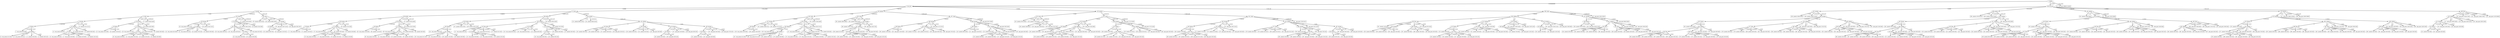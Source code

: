 digraph Tree {
edge [style=bold]
N7506e922 [label="1: health"]
N7506e922->N4ee285c6 [label=" = recommended"]
N4ee285c6 [label="2: has_nurs"]
N4ee285c6->N621be5d1 [label=" = proper"]
N621be5d1 [label="3: parents"]
N621be5d1->N573fd745 [label=" = usual"]
N573fd745 [label="4: social"]
N573fd745->N15327b79 [label=" = nonprob"]
N15327b79 [label="5: housing"]
N15327b79->N4f2410ac [label=" = convenient"]
N4f2410ac [label="6: finance"]
N4f2410ac->N722c41f4 [label=" = convenient"]
N722c41f4 [label="7 : very_recom (8/1) [8/0]"shape=box]
N4f2410ac->N73c6c3b2 [label=" = inconv"]
N73c6c3b2 [label="8: children"]
N73c6c3b2->N48533e64 [label=" = 1"]
N48533e64 [label="9 : very_recom (2/1) [2/0]"shape=box]
N73c6c3b2->N64a294a6 [label=" = 2"]
N64a294a6 [label="10 : very_recom (2/1) [2/1]"shape=box]
N73c6c3b2->N7e0b37bc [label=" = 3"]
N7e0b37bc [label="11 : priority (2/0) [2/0]"shape=box]
N73c6c3b2->N3b95a09c [label=" = more"]
N3b95a09c [label="12 : priority (3/0) [1/0]"shape=box]
N15327b79->N6ae40994 [label=" = less_conv"]
N6ae40994 [label="13: children"]
N6ae40994->N1a93a7ca [label=" = 1"]
N1a93a7ca [label="14 : very_recom (3/0) [5/2]"shape=box]
N6ae40994->N3d82c5f3 [label=" = 2"]
N3d82c5f3 [label="15: form"]
N3d82c5f3->N2b05039f [label=" = complete"]
N2b05039f [label="16 : very_recom (2/0) [0/0]"shape=box]
N3d82c5f3->N61e717c2 [label=" = completed"]
N61e717c2 [label="17 : very_recom (2/0) [0/0]"shape=box]
N3d82c5f3->N66cd51c3 [label=" = incomplete"]
N66cd51c3 [label="18 : priority (2/0) [0/0]"shape=box]
N3d82c5f3->N4dcbadb4 [label=" = foster"]
N4dcbadb4 [label="19 : priority (1/0) [1/0]"shape=box]
N6ae40994->N4e515669 [label=" = 3"]
N4e515669 [label="20 : priority (5/0) [3/0]"shape=box]
N6ae40994->N17d10166 [label=" = more"]
N17d10166 [label="21 : priority (6/0) [2/0]"shape=box]
N15327b79->N1b9e1916 [label=" = critical"]
N1b9e1916 [label="22 : priority (21/1) [11/1]"shape=box]
N573fd745->Nba8a1dc [label=" = slightly_prob"]
Nba8a1dc [label="23: housing"]
Nba8a1dc->N4f8e5cde [label=" = convenient"]
N4f8e5cde [label="24: finance"]
N4f8e5cde->N504bae78 [label=" = convenient"]
N504bae78 [label="25 : very_recom (13/1) [3/0]"shape=box]
N4f8e5cde->N3b764bce [label=" = inconv"]
N3b764bce [label="26 : priority (12/4) [4/1]"shape=box]
Nba8a1dc->N759ebb3d [label=" = less_conv"]
N759ebb3d [label="27: children"]
N759ebb3d->N484b61fc [label=" = 1"]
N484b61fc [label="28 : very_recom (4/1) [4/1]"shape=box]
N759ebb3d->N45fe3ee3 [label=" = 2"]
N45fe3ee3 [label="29: form"]
N45fe3ee3->N4cdf35a9 [label=" = complete"]
N4cdf35a9 [label="30 : very_recom (2/0) [0/0]"shape=box]
N45fe3ee3->N4c98385c [label=" = completed"]
N4c98385c [label="31 : very_recom (1/0) [1/0]"shape=box]
N45fe3ee3->N5fcfe4b2 [label=" = incomplete"]
N5fcfe4b2 [label="32 : priority (1/0) [1/0]"shape=box]
N45fe3ee3->N6bf2d08e [label=" = foster"]
N6bf2d08e [label="33 : priority (2/0) [0/0]"shape=box]
N759ebb3d->N5eb5c224 [label=" = 3"]
N5eb5c224 [label="34 : priority (5/0) [3/0]"shape=box]
N759ebb3d->N53e25b76 [label=" = more"]
N53e25b76 [label="35 : priority (5/0) [3/0]"shape=box]
Nba8a1dc->N73a8dfcc [label=" = critical"]
N73a8dfcc [label="36 : priority (26/2) [6/0]"shape=box]
N573fd745->Nea30797 [label=" = problematic"]
Nea30797 [label="37 : priority (62/0) [34/0]"shape=box]
N621be5d1->N7e774085 [label=" = pretentious"]
N7e774085 [label="38: social"]
N7e774085->N3f8f9dd6 [label=" = nonprob"]
N3f8f9dd6 [label="39: housing"]
N3f8f9dd6->Naec6354 [label=" = convenient"]
Naec6354 [label="40 : very_recom (21/8) [11/3]"shape=box]
N3f8f9dd6->N1c655221 [label=" = less_conv"]
N1c655221 [label="41: children"]
N1c655221->N58d25a40 [label=" = 1"]
N58d25a40 [label="42 : very_recom (4/2) [4/0]"shape=box]
N1c655221->N1b701da1 [label=" = 2"]
N1b701da1 [label="43 : very_recom (5/2) [3/2]"shape=box]
N1c655221->N726f3b58 [label=" = 3"]
N726f3b58 [label="44 : priority (7/0) [1/0]"shape=box]
N1c655221->N442d9b6e [label=" = more"]
N442d9b6e [label="45 : priority (3/0) [5/0]"shape=box]
N3f8f9dd6->Nee7d9f1 [label=" = critical"]
Nee7d9f1 [label="46 : priority (18/1) [14/1]"shape=box]
N7e774085->N15615099 [label=" = slightly_prob"]
N15615099 [label="47: housing"]
N15615099->N1edf1c96 [label=" = convenient"]
N1edf1c96 [label="48: children"]
N1edf1c96->N368102c8 [label=" = 1"]
N368102c8 [label="49 : very_recom (4/0) [4/1]"shape=box]
N1edf1c96->N6996db8 [label=" = 2"]
N6996db8 [label="50 : very_recom (4/0) [4/2]"shape=box]
N1edf1c96->N1963006a [label=" = 3"]
N1963006a [label="51: finance"]
N1963006a->N7fbe847c [label=" = convenient"]
N7fbe847c [label="52 : very_recom (2/0) [2/0]"shape=box]
N1963006a->N41975e01 [label=" = inconv"]
N41975e01 [label="53 : priority (2/0) [2/0]"shape=box]
N1edf1c96->Nc2e1f26 [label=" = more"]
Nc2e1f26 [label="54 : very_recom (3/2) [5/2]"shape=box]
N15615099->Ndcf3e99 [label=" = less_conv"]
Ndcf3e99 [label="55 : priority (19/5) [13/5]"shape=box]
N15615099->N6d9c638 [label=" = critical"]
N6d9c638 [label="56 : priority (23/2) [9/0]"shape=box]
N7e774085->N7dc5e7b4 [label=" = problematic"]
N7dc5e7b4 [label="57 : priority (61/0) [35/0]"shape=box]
N621be5d1->N1ee0005 [label=" = great_pret"]
N1ee0005 [label="58: social"]
N1ee0005->N75a1cd57 [label=" = nonprob"]
N75a1cd57 [label="59 : priority (65/0) [31/0]"shape=box]
N1ee0005->N3d012ddd [label=" = slightly_prob"]
N3d012ddd [label="60 : priority (66/0) [30/0]"shape=box]
N1ee0005->N6f2b958e [label=" = problematic"]
N6f2b958e [label="61: housing"]
N6f2b958e->N1eb44e46 [label=" = convenient"]
N1eb44e46 [label="62: finance"]
N1eb44e46->N6504e3b2 [label=" = convenient"]
N6504e3b2 [label="63 : priority (9/0) [7/0]"shape=box]
N1eb44e46->N515f550a [label=" = inconv"]
N515f550a [label="64 : spec_prior (11/4) [5/1]"shape=box]
N6f2b958e->N626b2d4a [label=" = less_conv"]
N626b2d4a [label="65 : spec_prior (20/7) [12/3]"shape=box]
N6f2b958e->N5e91993f [label=" = critical"]
N5e91993f [label="66 : spec_prior (26/1) [6/1]"shape=box]
N4ee285c6->N1c4af82c [label=" = less_proper"]
N1c4af82c [label="67: social"]
N1c4af82c->N379619aa [label=" = nonprob"]
N379619aa [label="68: parents"]
N379619aa->Ncac736f [label=" = usual"]
Ncac736f [label="69: housing"]
Ncac736f->N5e265ba4 [label=" = convenient"]
N5e265ba4 [label="70: finance"]
N5e265ba4->N156643d4 [label=" = convenient"]
N156643d4 [label="71 : very_recom (9/0) [7/0]"shape=box]
N5e265ba4->N123a439b [label=" = inconv"]
N123a439b [label="72 : priority (12/4) [4/1]"shape=box]
Ncac736f->N7de26db8 [label=" = less_conv"]
N7de26db8 [label="73: children"]
N7de26db8->N1175e2db [label=" = 1"]
N1175e2db [label="74 : very_recom (6/2) [2/0]"shape=box]
N7de26db8->N36aa7bc2 [label=" = 2"]
N36aa7bc2 [label="75: form"]
N36aa7bc2->N76ccd017 [label=" = complete"]
N76ccd017 [label="76 : very_recom (2/0) [0/0]"shape=box]
N36aa7bc2->N182decdb [label=" = completed"]
N182decdb [label="77 : very_recom (2/0) [0/0]"shape=box]
N36aa7bc2->N26f0a63f [label=" = incomplete"]
N26f0a63f [label="78 : priority (1/0) [1/0]"shape=box]
N36aa7bc2->N4361bd48 [label=" = foster"]
N4361bd48 [label="79 : priority (2/0) [0/0]"shape=box]
N7de26db8->N53bd815b [label=" = 3"]
N53bd815b [label="80 : priority (5/0) [3/0]"shape=box]
N7de26db8->N2401f4c3 [label=" = more"]
N2401f4c3 [label="81 : priority (2/0) [6/0]"shape=box]
Ncac736f->N7637f22 [label=" = critical"]
N7637f22 [label="82 : priority (27/2) [5/0]"shape=box]
N379619aa->N4926097b [label=" = pretentious"]
N4926097b [label="83: housing"]
N4926097b->N762efe5d [label=" = convenient"]
N762efe5d [label="84: finance"]
N762efe5d->N5d22bbb7 [label=" = convenient"]
N5d22bbb7 [label="85 : very_recom (11/0) [5/0]"shape=box]
N762efe5d->N41a4555e [label=" = inconv"]
N41a4555e [label="86 : priority (11/3) [5/2]"shape=box]
N4926097b->N3830f1c0 [label=" = less_conv"]
N3830f1c0 [label="87: children"]
N3830f1c0->N39ed3c8d [label=" = 1"]
N39ed3c8d [label="88 : very_recom (4/1) [4/1]"shape=box]
N3830f1c0->N71dac704 [label=" = 2"]
N71dac704 [label="89: form"]
N71dac704->N123772c4 [label=" = complete"]
N123772c4 [label="90 : very_recom (1/0) [1/0]"shape=box]
N71dac704->N2d363fb3 [label=" = completed"]
N2d363fb3 [label="91 : very_recom (2/0) [0/0]"shape=box]
N71dac704->N7d6f77cc [label=" = incomplete"]
N7d6f77cc [label="92 : priority (2/0) [0/0]"shape=box]
N71dac704->N5aaa6d82 [label=" = foster"]
N5aaa6d82 [label="93 : priority (2/0) [0/0]"shape=box]
N3830f1c0->N73a28541 [label=" = 3"]
N73a28541 [label="94 : priority (5/0) [3/0]"shape=box]
N3830f1c0->N6f75e721 [label=" = more"]
N6f75e721 [label="95 : priority (5/0) [3/0]"shape=box]
N4926097b->N69222c14 [label=" = critical"]
N69222c14 [label="96 : priority (22/2) [10/0]"shape=box]
N379619aa->N606d8acf [label=" = great_pret"]
N606d8acf [label="97 : priority (67/0) [29/0]"shape=box]
N1c4af82c->N782830e [label=" = slightly_prob"]
N782830e [label="98: parents"]
N782830e->N470e2030 [label=" = usual"]
N470e2030 [label="99: housing"]
N470e2030->N3fb4f649 [label=" = convenient"]
N3fb4f649 [label="100: finance"]
N3fb4f649->N33833882 [label=" = convenient"]
N33833882 [label="101 : very_recom (15/0) [1/0]"shape=box]
N3fb4f649->N200a570f [label=" = inconv"]
N200a570f [label="102: children"]
N200a570f->N16b3fc9e [label=" = 1"]
N16b3fc9e [label="103 : very_recom (3/1) [1/0]"shape=box]
N200a570f->Ne2d56bf [label=" = 2"]
Ne2d56bf [label="104 : very_recom (4/2) [0/0]"shape=box]
N200a570f->N244038d0 [label=" = 3"]
N244038d0 [label="105 : priority (1/0) [3/0]"shape=box]
N200a570f->N5680a178 [label=" = more"]
N5680a178 [label="106 : priority (4/0) [0/0]"shape=box]
N470e2030->N5fdef03a [label=" = less_conv"]
N5fdef03a [label="107 : priority (19/5) [13/5]"shape=box]
N470e2030->N3b22cdd0 [label=" = critical"]
N3b22cdd0 [label="108 : priority (19/2) [13/0]"shape=box]
N782830e->N1e81f4dc [label=" = pretentious"]
N1e81f4dc [label="109: children"]
N1e81f4dc->N4d591d15 [label=" = 1"]
N4d591d15 [label="110: form"]
N4d591d15->N65ae6ba4 [label=" = complete"]
N65ae6ba4 [label="111 : very_recom (5/0) [1/0]"shape=box]
N4d591d15->N48cf768c [label=" = completed"]
N48cf768c [label="112: housing"]
N48cf768c->N59f95c5d [label=" = convenient"]
N59f95c5d [label="113 : very_recom (2/0) [0/0]"shape=box]
N48cf768c->N5ccd43c2 [label=" = less_conv"]
N5ccd43c2 [label="114 : very_recom (2/0) [0/0]"shape=box]
N48cf768c->N4aa8f0b4 [label=" = critical"]
N4aa8f0b4 [label="115 : priority (1/0) [1/0]"shape=box]
N4d591d15->N7960847b [label=" = incomplete"]
N7960847b [label="116 : very_recom (4/1) [2/1]"shape=box]
N4d591d15->N6a6824be [label=" = foster"]
N6a6824be [label="117 : priority (5/1) [1/0]"shape=box]
N1e81f4dc->N5c8da962 [label=" = 2"]
N5c8da962 [label="118: housing"]
N5c8da962->N512ddf17 [label=" = convenient"]
N512ddf17 [label="119 : very_recom (6/2) [2/0]"shape=box]
N5c8da962->N2c13da15 [label=" = less_conv"]
N2c13da15 [label="120 : very_recom (4/2) [4/2]"shape=box]
N5c8da962->N77556fd [label=" = critical"]
N77556fd [label="121 : priority (6/0) [2/0]"shape=box]
N1e81f4dc->N368239c8 [label=" = 3"]
N368239c8 [label="122: housing"]
N368239c8->N9e89d68 [label=" = convenient"]
N9e89d68 [label="123: finance"]
N9e89d68->N3b192d32 [label=" = convenient"]
N3b192d32 [label="124 : very_recom (3/0) [1/0]"shape=box]
N9e89d68->N16f65612 [label=" = inconv"]
N16f65612 [label="125 : priority (3/0) [1/0]"shape=box]
N368239c8->N311d617d [label=" = less_conv"]
N311d617d [label="126 : priority (3/0) [5/0]"shape=box]
N368239c8->N7c53a9eb [label=" = critical"]
N7c53a9eb [label="127 : priority (5/0) [3/0]"shape=box]
N1e81f4dc->Ned17bee [label=" = more"]
Ned17bee [label="128 : priority (15/1) [9/3]"shape=box]
N782830e->N2a33fae0 [label=" = great_pret"]
N2a33fae0 [label="129 : priority (62/0) [34/0]"shape=box]
N1c4af82c->N707f7052 [label=" = problematic"]
N707f7052 [label="130: parents"]
N707f7052->N11028347 [label=" = usual"]
N11028347 [label="131 : priority (69/0) [27/0]"shape=box]
N707f7052->N14899482 [label=" = pretentious"]
N14899482 [label="132 : priority (65/0) [31/0]"shape=box]
N707f7052->N21588809 [label=" = great_pret"]
N21588809 [label="133: children"]
N21588809->N2aae9190 [label=" = 1"]
N2aae9190 [label="134: form"]
N2aae9190->N2f333739 [label=" = complete"]
N2f333739 [label="135 : priority (5/0) [1/0]"shape=box]
N2aae9190->N77468bd9 [label=" = completed"]
N77468bd9 [label="136 : priority (4/2) [2/0]"shape=box]
N2aae9190->N12bb4df8 [label=" = incomplete"]
N12bb4df8 [label="137 : priority (4/0) [2/2]"shape=box]
N2aae9190->N4cc77c2e [label=" = foster"]
N4cc77c2e [label="138 : spec_prior (2/0) [4/1]"shape=box]
N21588809->N7a7b0070 [label=" = 2"]
N7a7b0070 [label="139: housing"]
N7a7b0070->N39a054a5 [label=" = convenient"]
N39a054a5 [label="140 : priority (5/0) [3/2]"shape=box]
N7a7b0070->N71bc1ae4 [label=" = less_conv"]
N71bc1ae4 [label="141 : priority (4/2) [4/2]"shape=box]
N7a7b0070->N6ed3ef1 [label=" = critical"]
N6ed3ef1 [label="142 : spec_prior (4/0) [4/0]"shape=box]
N21588809->N2437c6dc [label=" = 3"]
N2437c6dc [label="143: housing"]
N2437c6dc->N1f89ab83 [label=" = convenient"]
N1f89ab83 [label="144: finance"]
N1f89ab83->Ne73f9ac [label=" = convenient"]
Ne73f9ac [label="145 : priority (2/0) [2/0]"shape=box]
N1f89ab83->N61064425 [label=" = inconv"]
N61064425 [label="146 : spec_prior (3/0) [1/0]"shape=box]
N2437c6dc->N7b1d7fff [label=" = less_conv"]
N7b1d7fff [label="147 : spec_prior (2/0) [6/0]"shape=box]
N2437c6dc->N299a06ac [label=" = critical"]
N299a06ac [label="148 : spec_prior (6/0) [2/0]"shape=box]
N21588809->N383534aa [label=" = more"]
N383534aa [label="149: housing"]
N383534aa->N6bc168e5 [label=" = convenient"]
N6bc168e5 [label="150: finance"]
N6bc168e5->N7b3300e5 [label=" = convenient"]
N7b3300e5 [label="151 : priority (2/0) [2/0]"shape=box]
N6bc168e5->N2e5c649 [label=" = inconv"]
N2e5c649 [label="152 : spec_prior (4/0) [0/0]"shape=box]
N383534aa->N136432db [label=" = less_conv"]
N136432db [label="153 : spec_prior (5/0) [3/0]"shape=box]
N383534aa->N7382f612 [label=" = critical"]
N7382f612 [label="154 : spec_prior (7/0) [1/0]"shape=box]
N4ee285c6->N1055e4af [label=" = improper"]
N1055e4af [label="155: parents"]
N1055e4af->N3caeaf62 [label=" = usual"]
N3caeaf62 [label="156: social"]
N3caeaf62->Ne6ea0c6 [label=" = nonprob"]
Ne6ea0c6 [label="157: housing"]
Ne6ea0c6->N6a38e57f [label=" = convenient"]
N6a38e57f [label="158: finance"]
N6a38e57f->N5577140b [label=" = convenient"]
N5577140b [label="159 : very_recom (12/0) [4/0]"shape=box]
N6a38e57f->N1c6b6478 [label=" = inconv"]
N1c6b6478 [label="160 : priority (13/5) [3/0]"shape=box]
Ne6ea0c6->N67f89fa3 [label=" = less_conv"]
N67f89fa3 [label="161 : priority (25/8) [7/2]"shape=box]
Ne6ea0c6->N4ac68d3e [label=" = critical"]
N4ac68d3e [label="162 : priority (17/1) [15/1]"shape=box]
N3caeaf62->N277c0f21 [label=" = slightly_prob"]
N277c0f21 [label="163: housing"]
N277c0f21->N6073f712 [label=" = convenient"]
N6073f712 [label="164: finance"]
N6073f712->N43556938 [label=" = convenient"]
N43556938 [label="165 : very_recom (9/0) [7/0]"shape=box]
N6073f712->N3d04a311 [label=" = inconv"]
N3d04a311 [label="166: children"]
N3d04a311->N7a46a697 [label=" = 1"]
N7a46a697 [label="167 : very_recom (2/1) [2/0]"shape=box]
N3d04a311->N5f205aa [label=" = 2"]
N5f205aa [label="168 : very_recom (3/1) [1/1]"shape=box]
N3d04a311->N6d86b085 [label=" = 3"]
N6d86b085 [label="169 : priority (3/0) [1/0]"shape=box]
N3d04a311->N75828a0f [label=" = more"]
N75828a0f [label="170 : priority (4/0) [0/0]"shape=box]
N277c0f21->N3abfe836 [label=" = less_conv"]
N3abfe836 [label="171: children"]
N3abfe836->N2ff5659e [label=" = 1"]
N2ff5659e [label="172 : very_recom (4/0) [4/2]"shape=box]
N3abfe836->N77afea7d [label=" = 2"]
N77afea7d [label="173: form"]
N77afea7d->N161cd475 [label=" = complete"]
N161cd475 [label="174 : very_recom (2/0) [0/0]"shape=box]
N77afea7d->N532760d8 [label=" = completed"]
N532760d8 [label="175 : very_recom (1/0) [1/0]"shape=box]
N77afea7d->N57fa26b7 [label=" = incomplete"]
N57fa26b7 [label="176 : priority (2/0) [0/0]"shape=box]
N77afea7d->N5f8ed237 [label=" = foster"]
N5f8ed237 [label="177 : priority (1/0) [1/0]"shape=box]
N3abfe836->N2f410acf [label=" = 3"]
N2f410acf [label="178 : priority (7/0) [1/0]"shape=box]
N3abfe836->N47089e5f [label=" = more"]
N47089e5f [label="179 : priority (4/0) [4/0]"shape=box]
N277c0f21->N4141d797 [label=" = critical"]
N4141d797 [label="180 : priority (20/1) [12/1]"shape=box]
N3caeaf62->N68f7aae2 [label=" = problematic"]
N68f7aae2 [label="181 : priority (70/0) [26/0]"shape=box]
N1055e4af->N4f47d241 [label=" = pretentious"]
N4f47d241 [label="182: social"]
N4f47d241->N4c3e4790 [label=" = nonprob"]
N4c3e4790 [label="183 : priority (58/0) [38/0]"shape=box]
N4f47d241->N38cccef [label=" = slightly_prob"]
N38cccef [label="184 : priority (64/0) [32/0]"shape=box]
N4f47d241->N5679c6c6 [label=" = problematic"]
N5679c6c6 [label="185: housing"]
N5679c6c6->N27ddd392 [label=" = convenient"]
N27ddd392 [label="186 : priority (19/8) [13/3]"shape=box]
N5679c6c6->N19e1023e [label=" = less_conv"]
N19e1023e [label="187: children"]
N19e1023e->N7cef4e59 [label=" = 1"]
N7cef4e59 [label="188 : priority (3/1) [5/1]"shape=box]
N19e1023e->N64b8f8f4 [label=" = 2"]
N64b8f8f4 [label="189: form"]
N64b8f8f4->N2db0f6b2 [label=" = complete"]
N2db0f6b2 [label="190 : priority (2/0) [0/0]"shape=box]
N64b8f8f4->N3cd1f1c8 [label=" = completed"]
N3cd1f1c8 [label="191 : priority (2/0) [0/0]"shape=box]
N64b8f8f4->N3a4afd8d [label=" = incomplete"]
N3a4afd8d [label="192 : spec_prior (2/0) [0/0]"shape=box]
N64b8f8f4->N1996cd68 [label=" = foster"]
N1996cd68 [label="193 : spec_prior (1/0) [1/0]"shape=box]
N19e1023e->N3339ad8e [label=" = 3"]
N3339ad8e [label="194 : spec_prior (6/0) [2/0]"shape=box]
N19e1023e->N555590 [label=" = more"]
N555590 [label="195 : spec_prior (5/0) [3/0]"shape=box]
N5679c6c6->N6d1e7682 [label=" = critical"]
N6d1e7682 [label="196 : spec_prior (25/2) [7/0]"shape=box]
N1055e4af->N424c0bc4 [label=" = great_pret"]
N424c0bc4 [label="197: social"]
N424c0bc4->N3c679bde [label=" = nonprob"]
N3c679bde [label="198: housing"]
N3c679bde->N16b4a017 [label=" = convenient"]
N16b4a017 [label="199: finance"]
N16b4a017->N8807e25 [label=" = convenient"]
N8807e25 [label="200 : priority (11/0) [5/0]"shape=box]
N16b4a017->N2a3046da [label=" = inconv"]
N2a3046da [label="201 : spec_prior (12/5) [4/0]"shape=box]
N3c679bde->N2a098129 [label=" = less_conv"]
N2a098129 [label="202: children"]
N2a098129->N198e2867 [label=" = 1"]
N198e2867 [label="203 : priority (7/2) [1/0]"shape=box]
N2a098129->N12f40c25 [label=" = 2"]
N12f40c25 [label="204 : priority (3/3) [5/1]"shape=box]
N2a098129->N3ada9e37 [label=" = 3"]
N3ada9e37 [label="205 : spec_prior (6/0) [2/0]"shape=box]
N2a098129->N5cbc508c [label=" = more"]
N5cbc508c [label="206 : spec_prior (7/0) [1/0]"shape=box]
N3c679bde->N3419866c [label=" = critical"]
N3419866c [label="207 : spec_prior (17/1) [15/1]"shape=box]
N424c0bc4->N63e31ee [label=" = slightly_prob"]
N63e31ee [label="208: housing"]
N63e31ee->N68fb2c38 [label=" = convenient"]
N68fb2c38 [label="209: finance"]
N68fb2c38->N567d299b [label=" = convenient"]
N567d299b [label="210 : priority (6/0) [10/0]"shape=box]
N68fb2c38->N2eafffde [label=" = inconv"]
N2eafffde [label="211 : spec_prior (12/4) [4/1]"shape=box]
N63e31ee->N59690aa4 [label=" = less_conv"]
N59690aa4 [label="212: children"]
N59690aa4->N6842775d [label=" = 1"]
N6842775d [label="213 : priority (6/2) [2/0]"shape=box]
N59690aa4->N574caa3f [label=" = 2"]
N574caa3f [label="214: form"]
N574caa3f->N64cee07 [label=" = complete"]
N64cee07 [label="215 : priority (2/0) [0/0]"shape=box]
N574caa3f->N1761e840 [label=" = completed"]
N1761e840 [label="216 : priority (2/0) [0/0]"shape=box]
N574caa3f->N6c629d6e [label=" = incomplete"]
N6c629d6e [label="217 : spec_prior (1/0) [1/0]"shape=box]
N574caa3f->N5ecddf8f [label=" = foster"]
N5ecddf8f [label="218 : spec_prior (1/0) [1/0]"shape=box]
N59690aa4->N3f102e87 [label=" = 3"]
N3f102e87 [label="219 : spec_prior (8/0) [0/0]"shape=box]
N59690aa4->N27abe2cd [label=" = more"]
N27abe2cd [label="220 : spec_prior (4/0) [4/0]"shape=box]
N63e31ee->N5f5a92bb [label=" = critical"]
N5f5a92bb [label="221 : spec_prior (26/2) [6/0]"shape=box]
N424c0bc4->N6fdb1f78 [label=" = problematic"]
N6fdb1f78 [label="222 : spec_prior (62/1) [34/0]"shape=box]
N4ee285c6->N51016012 [label=" = critical"]
N51016012 [label="223: parents"]
N51016012->N29444d75 [label=" = usual"]
N29444d75 [label="224: social"]
N29444d75->N2280cdac [label=" = nonprob"]
N2280cdac [label="225 : priority (67/0) [29/0]"shape=box]
N29444d75->N1517365b [label=" = slightly_prob"]
N1517365b [label="226 : priority (71/0) [25/0]"shape=box]
N29444d75->N4fccd51b [label=" = problematic"]
N4fccd51b [label="227: housing"]
N4fccd51b->N44e81672 [label=" = convenient"]
N44e81672 [label="228 : priority (24/8) [8/3]"shape=box]
N4fccd51b->N60215eee [label=" = less_conv"]
N60215eee [label="229 : spec_prior (23/8) [9/2]"shape=box]
N4fccd51b->N4ca8195f [label=" = critical"]
N4ca8195f [label="230 : spec_prior (23/1) [9/1]"shape=box]
N51016012->N65e579dc [label=" = pretentious"]
N65e579dc [label="231: social"]
N65e579dc->N61baa894 [label=" = nonprob"]
N61baa894 [label="232: housing"]
N61baa894->Nb065c63 [label=" = convenient"]
Nb065c63 [label="233: finance"]
Nb065c63->N768debd [label=" = convenient"]
N768debd [label="234 : priority (14/0) [2/0]"shape=box]
Nb065c63->N490d6c15 [label=" = inconv"]
N490d6c15 [label="235 : spec_prior (9/3) [7/2]"shape=box]
N61baa894->N7d4793a8 [label=" = less_conv"]
N7d4793a8 [label="236: children"]
N7d4793a8->N449b2d27 [label=" = 1"]
N449b2d27 [label="237: form"]
N449b2d27->N5479e3f [label=" = complete"]
N5479e3f [label="238 : priority (2/0) [0/0]"shape=box]
N449b2d27->N27082746 [label=" = completed"]
N27082746 [label="239 : priority (1/0) [1/0]"shape=box]
N449b2d27->N66133adc [label=" = incomplete"]
N66133adc [label="240 : priority (2/0) [0/0]"shape=box]
N449b2d27->N7bfcd12c [label=" = foster"]
N7bfcd12c [label="241 : spec_prior (1/0) [1/0]"shape=box]
N7d4793a8->N42f30e0a [label=" = 2"]
N42f30e0a [label="242 : priority (5/3) [3/1]"shape=box]
N7d4793a8->N24273305 [label=" = 3"]
N24273305 [label="243 : spec_prior (6/0) [2/0]"shape=box]
N7d4793a8->N5b1d2887 [label=" = more"]
N5b1d2887 [label="244 : spec_prior (5/0) [3/0]"shape=box]
N61baa894->N46f5f779 [label=" = critical"]
N46f5f779 [label="245 : spec_prior (24/2) [8/0]"shape=box]
N65e579dc->N1c2c22f3 [label=" = slightly_prob"]
N1c2c22f3 [label="246: housing"]
N1c2c22f3->N18e8568 [label=" = convenient"]
N18e8568 [label="247: finance"]
N18e8568->N33e5ccce [label=" = convenient"]
N33e5ccce [label="248 : priority (12/0) [4/0]"shape=box]
N18e8568->N5a42bbf4 [label=" = inconv"]
N5a42bbf4 [label="249: children"]
N5a42bbf4->N270421f5 [label=" = 1"]
N270421f5 [label="250 : priority (3/1) [1/0]"shape=box]
N5a42bbf4->N52d455b8 [label=" = 2"]
N52d455b8 [label="251 : priority (3/2) [1/0]"shape=box]
N5a42bbf4->N4f4a7090 [label=" = 3"]
N4f4a7090 [label="252 : spec_prior (3/0) [1/0]"shape=box]
N5a42bbf4->N18ef96 [label=" = more"]
N18ef96 [label="253 : spec_prior (3/0) [1/0]"shape=box]
N1c2c22f3->N6956de9 [label=" = less_conv"]
N6956de9 [label="254: children"]
N6956de9->N769c9116 [label=" = 1"]
N769c9116 [label="255 : priority (4/1) [4/1]"shape=box]
N6956de9->N6aceb1a5 [label=" = 2"]
N6aceb1a5 [label="256 : priority (5/3) [3/1]"shape=box]
N6956de9->N2d6d8735 [label=" = 3"]
N2d6d8735 [label="257 : spec_prior (4/0) [4/0]"shape=box]
N6956de9->Nba4d54 [label=" = more"]
Nba4d54 [label="258 : spec_prior (5/0) [3/0]"shape=box]
N1c2c22f3->N12bc6874 [label=" = critical"]
N12bc6874 [label="259 : spec_prior (17/2) [15/0]"shape=box]
N65e579dc->Nde0a01f [label=" = problematic"]
Nde0a01f [label="260 : spec_prior (71/1) [25/0]"shape=box]
N51016012->N4c75cab9 [label=" = great_pret"]
N4c75cab9 [label="261: social"]
N4c75cab9->N1ef7fe8e [label=" = nonprob"]
N1ef7fe8e [label="262: housing"]
N1ef7fe8e->N6f79caec [label=" = convenient"]
N6f79caec [label="263: finance"]
N6f79caec->N67117f44 [label=" = convenient"]
N67117f44 [label="264 : priority (12/0) [4/0]"shape=box]
N6f79caec->N5d3411d [label=" = inconv"]
N5d3411d [label="265: form"]
N5d3411d->N2471cca7 [label=" = complete"]
N2471cca7 [label="266 : priority (2/0) [2/2]"shape=box]
N5d3411d->N5fe5c6f [label=" = completed"]
N5fe5c6f [label="267 : priority (1/0) [3/2]"shape=box]
N5d3411d->N6979e8cb [label=" = incomplete"]
N6979e8cb [label="268 : spec_prior (3/1) [1/0]"shape=box]
N5d3411d->N763d9750 [label=" = foster"]
N763d9750 [label="269 : spec_prior (2/0) [2/0]"shape=box]
N1ef7fe8e->N5c0369c4 [label=" = less_conv"]
N5c0369c4 [label="270: children"]
N5c0369c4->N2be94b0f [label=" = 1"]
N2be94b0f [label="271 : priority (7/2) [1/0]"shape=box]
N5c0369c4->Nd70c109 [label=" = 2"]
Nd70c109 [label="272 : priority (2/1) [6/3]"shape=box]
N5c0369c4->N17ed40e0 [label=" = 3"]
N17ed40e0 [label="273 : spec_prior (6/0) [2/0]"shape=box]
N5c0369c4->N50675690 [label=" = more"]
N50675690 [label="274 : spec_prior (5/0) [3/0]"shape=box]
N1ef7fe8e->N31b7dea0 [label=" = critical"]
N31b7dea0 [label="275 : spec_prior (18/1) [14/1]"shape=box]
N4c75cab9->N3ac42916 [label=" = slightly_prob"]
N3ac42916 [label="276: children"]
N3ac42916->N47d384ee [label=" = 1"]
N47d384ee [label="277: form"]
N47d384ee->N2d6a9952 [label=" = complete"]
N2d6a9952 [label="278 : priority (4/0) [2/0]"shape=box]
N47d384ee->N22a71081 [label=" = completed"]
N22a71081 [label="279 : priority (3/1) [3/1]"shape=box]
N47d384ee->N3930015a [label=" = incomplete"]
N3930015a [label="280 : priority (3/1) [3/1]"shape=box]
N47d384ee->N629f0666 [label=" = foster"]
N629f0666 [label="281 : spec_prior (5/1) [1/0]"shape=box]
N3ac42916->N1bc6a36e [label=" = 2"]
N1bc6a36e [label="282: housing"]
N1bc6a36e->N1ff8b8f [label=" = convenient"]
N1ff8b8f [label="283 : priority (4/2) [4/0]"shape=box]
N1bc6a36e->N387c703b [label=" = less_conv"]
N387c703b [label="284: form"]
N387c703b->N224aed64 [label=" = complete"]
N224aed64 [label="285 : priority (2/0) [0/0]"shape=box]
N387c703b->Nc39f790 [label=" = completed"]
Nc39f790 [label="286 : priority (2/0) [0/0]"shape=box]
N387c703b->N71e7a66b [label=" = incomplete"]
N71e7a66b [label="287 : spec_prior (2/0) [0/0]"shape=box]
N387c703b->N2ac1fdc4 [label=" = foster"]
N2ac1fdc4 [label="288 : spec_prior (1/0) [1/0]"shape=box]
N1bc6a36e->N5f150435 [label=" = critical"]
N5f150435 [label="289 : spec_prior (7/0) [1/0]"shape=box]
N3ac42916->N1c53fd30 [label=" = 3"]
N1c53fd30 [label="290 : spec_prior (14/1) [10/3]"shape=box]
N3ac42916->N50cbc42f [label=" = more"]
N50cbc42f [label="291: housing"]
N50cbc42f->N75412c2f [label=" = convenient"]
N75412c2f [label="292: finance"]
N75412c2f->N282ba1e [label=" = convenient"]
N282ba1e [label="293 : priority (3/0) [1/0]"shape=box]
N75412c2f->N13b6d03 [label=" = inconv"]
N13b6d03 [label="294 : spec_prior (4/0) [0/0]"shape=box]
N50cbc42f->Nf5f2bb7 [label=" = less_conv"]
Nf5f2bb7 [label="295 : spec_prior (6/0) [2/0]"shape=box]
N50cbc42f->N73035e27 [label=" = critical"]
N73035e27 [label="296 : spec_prior (3/0) [5/0]"shape=box]
N4c75cab9->N64c64813 [label=" = problematic"]
N64c64813 [label="297 : spec_prior (73/0) [23/1]"shape=box]
N4ee285c6->N3ecf72fd [label=" = very_crit"]
N3ecf72fd [label="298: social"]
N3ecf72fd->N483bf400 [label=" = nonprob"]
N483bf400 [label="299: children"]
N483bf400->N21a06946 [label=" = 1"]
N21a06946 [label="300: form"]
N21a06946->N77f03bb1 [label=" = complete"]
N77f03bb1 [label="301 : priority (12/0) [6/0]"shape=box]
N21a06946->N326de728 [label=" = completed"]
N326de728 [label="302: housing"]
N326de728->N25618e91 [label=" = convenient"]
N25618e91 [label="303 : priority (6/0) [0/0]"shape=box]
N326de728->N7a92922 [label=" = less_conv"]
N7a92922 [label="304 : priority (5/0) [1/0]"shape=box]
N326de728->N71f2a7d5 [label=" = critical"]
N71f2a7d5 [label="305 : spec_prior (2/0) [4/0]"shape=box]
N21a06946->N2cfb4a64 [label=" = incomplete"]
N2cfb4a64 [label="306: housing"]
N2cfb4a64->N5474c6c [label=" = convenient"]
N5474c6c [label="307 : priority (6/0) [0/0]"shape=box]
N2cfb4a64->N4b6995df [label=" = less_conv"]
N4b6995df [label="308 : priority (3/0) [3/0]"shape=box]
N2cfb4a64->N2fc14f68 [label=" = critical"]
N2fc14f68 [label="309 : spec_prior (3/0) [3/0]"shape=box]
N21a06946->N591f989e [label=" = foster"]
N591f989e [label="310 : spec_prior (9/1) [9/2]"shape=box]
N483bf400->N66048bfd [label=" = 2"]
N66048bfd [label="311: housing"]
N66048bfd->N61443d8f [label=" = convenient"]
N61443d8f [label="312: finance"]
N61443d8f->N445b84c0 [label=" = convenient"]
N445b84c0 [label="313 : priority (8/0) [4/0]"shape=box]
N61443d8f->N61a52fbd [label=" = inconv"]
N61a52fbd [label="314: form"]
N61a52fbd->N233c0b17 [label=" = complete"]
N233c0b17 [label="315 : priority (1/0) [2/0]"shape=box]
N61a52fbd->N63d4e2ba [label=" = completed"]
N63d4e2ba [label="316 : priority (1/0) [2/0]"shape=box]
N61a52fbd->N7bb11784 [label=" = incomplete"]
N7bb11784 [label="317 : spec_prior (3/0) [0/0]"shape=box]
N61a52fbd->N33a10788 [label=" = foster"]
N33a10788 [label="318 : spec_prior (2/0) [1/0]"shape=box]
N66048bfd->N7006c658 [label=" = less_conv"]
N7006c658 [label="319: form"]
N7006c658->N34033bd0 [label=" = complete"]
N34033bd0 [label="320 : priority (4/0) [2/0]"shape=box]
N7006c658->N47fd17e3 [label=" = completed"]
N47fd17e3 [label="321 : priority (4/0) [2/0]"shape=box]
N7006c658->N7cdbc5d3 [label=" = incomplete"]
N7cdbc5d3 [label="322 : spec_prior (3/0) [3/0]"shape=box]
N7006c658->N3aa9e816 [label=" = foster"]
N3aa9e816 [label="323 : spec_prior (3/0) [3/0]"shape=box]
N66048bfd->N17d99928 [label=" = critical"]
N17d99928 [label="324 : spec_prior (15/0) [9/0]"shape=box]
N483bf400->N3834d63f [label=" = 3"]
N3834d63f [label="325: housing"]
N3834d63f->N1ae369b7 [label=" = convenient"]
N1ae369b7 [label="326: finance"]
N1ae369b7->N6fffcba5 [label=" = convenient"]
N6fffcba5 [label="327 : priority (7/0) [5/0]"shape=box]
N1ae369b7->N34340fab [label=" = inconv"]
N34340fab [label="328 : spec_prior (11/0) [1/0]"shape=box]
N3834d63f->N2aafb23c [label=" = less_conv"]
N2aafb23c [label="329 : spec_prior (14/0) [10/0]"shape=box]
N3834d63f->N2b80d80f [label=" = critical"]
N2b80d80f [label="330 : spec_prior (12/0) [12/0]"shape=box]
N483bf400->N3ab39c39 [label=" = more"]
N3ab39c39 [label="331: housing"]
N3ab39c39->N2eee9593 [label=" = convenient"]
N2eee9593 [label="332: finance"]
N2eee9593->N7907ec20 [label=" = convenient"]
N7907ec20 [label="333 : priority (7/0) [5/0]"shape=box]
N2eee9593->N546a03af [label=" = inconv"]
N546a03af [label="334 : spec_prior (11/0) [1/0]"shape=box]
N3ab39c39->N721e0f4f [label=" = less_conv"]
N721e0f4f [label="335 : spec_prior (13/0) [11/0]"shape=box]
N3ab39c39->N28864e92 [label=" = critical"]
N28864e92 [label="336 : spec_prior (16/0) [8/0]"shape=box]
N3ecf72fd->N6ea6d14e [label=" = slightly_prob"]
N6ea6d14e [label="337: housing"]
N6ea6d14e->N6ad5c04e [label=" = convenient"]
N6ad5c04e [label="338: finance"]
N6ad5c04e->N6833ce2c [label=" = convenient"]
N6833ce2c [label="339 : priority (26/0) [22/0]"shape=box]
N6ad5c04e->N725bef66 [label=" = inconv"]
N725bef66 [label="340 : spec_prior (29/10) [19/5]"shape=box]
N6ea6d14e->N2aaf7cc2 [label=" = less_conv"]
N2aaf7cc2 [label="341: children"]
N2aaf7cc2->N6e3c1e69 [label=" = 1"]
N6e3c1e69 [label="342: form"]
N6e3c1e69->N1888ff2c [label=" = complete"]
N1888ff2c [label="343 : priority (3/0) [3/0]"shape=box]
N6e3c1e69->N35851384 [label=" = completed"]
N35851384 [label="344 : priority (3/0) [3/0]"shape=box]
N6e3c1e69->N649d209a [label=" = incomplete"]
N649d209a [label="345 : priority (3/0) [3/0]"shape=box]
N6e3c1e69->N6adca536 [label=" = foster"]
N6adca536 [label="346 : spec_prior (3/0) [3/0]"shape=box]
N2aaf7cc2->N357246de [label=" = 2"]
N357246de [label="347: form"]
N357246de->N28f67ac7 [label=" = complete"]
N28f67ac7 [label="348 : priority (3/0) [3/0]"shape=box]
N357246de->N256216b3 [label=" = completed"]
N256216b3 [label="349 : priority (4/0) [2/0]"shape=box]
N357246de->N2a18f23c [label=" = incomplete"]
N2a18f23c [label="350 : spec_prior (4/0) [2/0]"shape=box]
N357246de->Nd7b1517 [label=" = foster"]
Nd7b1517 [label="351 : spec_prior (5/0) [1/0]"shape=box]
N2aaf7cc2->N16c0663d [label=" = 3"]
N16c0663d [label="352 : spec_prior (16/0) [8/0]"shape=box]
N2aaf7cc2->N23223dd8 [label=" = more"]
N23223dd8 [label="353 : spec_prior (19/0) [5/0]"shape=box]
N6ea6d14e->N4ec6a292 [label=" = critical"]
N4ec6a292 [label="354 : spec_prior (66/6) [30/0]"shape=box]
N3ecf72fd->N1b40d5f0 [label=" = problematic"]
N1b40d5f0 [label="355 : spec_prior (193/1) [95/2]"shape=box]
N7506e922->Nea4a92b [label=" = priority"]
Nea4a92b [label="356: has_nurs"]
Nea4a92b->N3c5a99da [label=" = proper"]
N3c5a99da [label="357: parents"]
N3c5a99da->N47f37ef1 [label=" = usual"]
N47f37ef1 [label="358 : priority (194/0) [94/0]"shape=box]
N3c5a99da->N5a01ccaa [label=" = pretentious"]
N5a01ccaa [label="359 : priority (186/0) [102/0]"shape=box]
N3c5a99da->N71c7db30 [label=" = great_pret"]
N71c7db30 [label="360: housing"]
N71c7db30->N19bb089b [label=" = convenient"]
N19bb089b [label="361: finance"]
N19bb089b->N4563e9ab [label=" = convenient"]
N4563e9ab [label="362 : priority (32/0) [16/0]"shape=box]
N19bb089b->N11531931 [label=" = inconv"]
N11531931 [label="363: children"]
N11531931->N5e025e70 [label=" = 1"]
N5e025e70 [label="364: form"]
N5e025e70->N1fbc7afb [label=" = complete"]
N1fbc7afb [label="365 : priority (3/0) [0/0]"shape=box]
N5e025e70->N45c8e616 [label=" = completed"]
N45c8e616 [label="366 : priority (3/0) [0/0]"shape=box]
N5e025e70->N4cdbe50f [label=" = incomplete"]
N4cdbe50f [label="367 : priority (2/0) [1/0]"shape=box]
N5e025e70->N66d33a [label=" = foster"]
N66d33a [label="368 : spec_prior (2/0) [1/0]"shape=box]
N11531931->N7cf10a6f [label=" = 2"]
N7cf10a6f [label="369: form"]
N7cf10a6f->N7e0babb1 [label=" = complete"]
N7e0babb1 [label="370 : priority (3/0) [0/0]"shape=box]
N7cf10a6f->N6debcae2 [label=" = completed"]
N6debcae2 [label="371 : priority (2/0) [1/0]"shape=box]
N7cf10a6f->N5ba23b66 [label=" = incomplete"]
N5ba23b66 [label="372 : spec_prior (3/0) [0/0]"shape=box]
N7cf10a6f->N2ff4f00f [label=" = foster"]
N2ff4f00f [label="373 : spec_prior (3/0) [0/0]"shape=box]
N11531931->Nc818063 [label=" = 3"]
Nc818063 [label="374 : spec_prior (7/0) [5/0]"shape=box]
N11531931->N3f0ee7cb [label=" = more"]
N3f0ee7cb [label="375 : spec_prior (6/0) [6/0]"shape=box]
N71c7db30->N75bd9247 [label=" = less_conv"]
N75bd9247 [label="376: children"]
N75bd9247->N7d417077 [label=" = 1"]
N7d417077 [label="377: form"]
N7d417077->N7dc36524 [label=" = complete"]
N7dc36524 [label="378 : priority (4/0) [2/0]"shape=box]
N7d417077->N35bbe5e8 [label=" = completed"]
N35bbe5e8 [label="379 : priority (3/0) [3/0]"shape=box]
N7d417077->N2c8d66b2 [label=" = incomplete"]
N2c8d66b2 [label="380 : priority (4/0) [2/0]"shape=box]
N7d417077->N5a39699c [label=" = foster"]
N5a39699c [label="381 : spec_prior (4/0) [2/0]"shape=box]
N75bd9247->N3cb5cdba [label=" = 2"]
N3cb5cdba [label="382: form"]
N3cb5cdba->N56cbfb61 [label=" = complete"]
N56cbfb61 [label="383 : priority (4/0) [2/0]"shape=box]
N3cb5cdba->N1134affc [label=" = completed"]
N1134affc [label="384 : priority (4/0) [2/0]"shape=box]
N3cb5cdba->Nd041cf [label=" = incomplete"]
Nd041cf [label="385 : spec_prior (5/0) [1/0]"shape=box]
N3cb5cdba->N129a8472 [label=" = foster"]
N129a8472 [label="386 : spec_prior (3/0) [3/0]"shape=box]
N75bd9247->N1b0375b3 [label=" = 3"]
N1b0375b3 [label="387 : spec_prior (14/0) [10/0]"shape=box]
N75bd9247->N2f7c7260 [label=" = more"]
N2f7c7260 [label="388 : spec_prior (17/0) [7/0]"shape=box]
N71c7db30->N2d209079 [label=" = critical"]
N2d209079 [label="389: children"]
N2d209079->N6bdf28bb [label=" = 1"]
N6bdf28bb [label="390: form"]
N6bdf28bb->N6b71769e [label=" = complete"]
N6b71769e [label="391 : priority (4/0) [2/0]"shape=box]
N6bdf28bb->N2752f6e2 [label=" = completed"]
N2752f6e2 [label="392 : spec_prior (5/0) [1/0]"shape=box]
N6bdf28bb->Ne580929 [label=" = incomplete"]
Ne580929 [label="393 : spec_prior (3/0) [3/0]"shape=box]
N6bdf28bb->N1cd072a9 [label=" = foster"]
N1cd072a9 [label="394 : spec_prior (3/0) [3/0]"shape=box]
N2d209079->N7c75222b [label=" = 2"]
N7c75222b [label="395 : spec_prior (16/0) [8/0]"shape=box]
N2d209079->N4c203ea1 [label=" = 3"]
N4c203ea1 [label="396 : spec_prior (17/0) [7/0]"shape=box]
N2d209079->N27f674d [label=" = more"]
N27f674d [label="397 : spec_prior (15/0) [9/0]"shape=box]
Nea4a92b->N1d251891 [label=" = less_proper"]
N1d251891 [label="398: parents"]
N1d251891->N48140564 [label=" = usual"]
N48140564 [label="399 : priority (197/0) [91/0]"shape=box]
N1d251891->N58ceff1 [label=" = pretentious"]
N58ceff1 [label="400 : priority (184/0) [104/0]"shape=box]
N1d251891->N7c30a502 [label=" = great_pret"]
N7c30a502 [label="401: housing"]
N7c30a502->N49e4cb85 [label=" = convenient"]
N49e4cb85 [label="402: finance"]
N49e4cb85->N2133c8f8 [label=" = convenient"]
N2133c8f8 [label="403 : priority (30/0) [18/0]"shape=box]
N49e4cb85->N43a25848 [label=" = inconv"]
N43a25848 [label="404: children"]
N43a25848->N3ac3fd8b [label=" = 1"]
N3ac3fd8b [label="405: form"]
N3ac3fd8b->N5594a1b5 [label=" = complete"]
N5594a1b5 [label="406 : priority (1/0) [2/0]"shape=box]
N3ac3fd8b->N6a5fc7f7 [label=" = completed"]
N6a5fc7f7 [label="407 : priority (2/0) [1/0]"shape=box]
N3ac3fd8b->N3b6eb2ec [label=" = incomplete"]
N3b6eb2ec [label="408 : priority (3/0) [0/0]"shape=box]
N3ac3fd8b->N1e643faf [label=" = foster"]
N1e643faf [label="409 : spec_prior (2/0) [1/0]"shape=box]
N43a25848->N6e8dacdf [label=" = 2"]
N6e8dacdf [label="410: form"]
N6e8dacdf->N7a79be86 [label=" = complete"]
N7a79be86 [label="411 : priority (2/0) [1/0]"shape=box]
N6e8dacdf->N34ce8af7 [label=" = completed"]
N34ce8af7 [label="412 : priority (3/0) [0/0]"shape=box]
N6e8dacdf->Nb684286 [label=" = incomplete"]
Nb684286 [label="413 : spec_prior (1/0) [2/0]"shape=box]
N6e8dacdf->N880ec60 [label=" = foster"]
N880ec60 [label="414 : spec_prior (2/0) [1/0]"shape=box]
N43a25848->N3f3afe78 [label=" = 3"]
N3f3afe78 [label="415 : spec_prior (8/0) [4/0]"shape=box]
N43a25848->N7f63425a [label=" = more"]
N7f63425a [label="416 : spec_prior (9/0) [3/0]"shape=box]
N7c30a502->N36d64342 [label=" = less_conv"]
N36d64342 [label="417: children"]
N36d64342->N39ba5a14 [label=" = 1"]
N39ba5a14 [label="418: form"]
N39ba5a14->N511baa65 [label=" = complete"]
N511baa65 [label="419 : priority (5/0) [1/0]"shape=box]
N39ba5a14->N340f438e [label=" = completed"]
N340f438e [label="420 : priority (5/0) [1/0]"shape=box]
N39ba5a14->N30c7da1e [label=" = incomplete"]
N30c7da1e [label="421 : priority (4/0) [2/0]"shape=box]
N39ba5a14->N5b464ce8 [label=" = foster"]
N5b464ce8 [label="422 : spec_prior (3/0) [3/0]"shape=box]
N36d64342->N57829d67 [label=" = 2"]
N57829d67 [label="423: form"]
N57829d67->N19dfb72a [label=" = complete"]
N19dfb72a [label="424 : priority (4/0) [2/0]"shape=box]
N57829d67->N17c68925 [label=" = completed"]
N17c68925 [label="425 : priority (5/0) [1/0]"shape=box]
N57829d67->N7e0ea639 [label=" = incomplete"]
N7e0ea639 [label="426 : spec_prior (3/0) [3/0]"shape=box]
N57829d67->N3d24753a [label=" = foster"]
N3d24753a [label="427 : spec_prior (4/0) [2/0]"shape=box]
N36d64342->N59a6e353 [label=" = 3"]
N59a6e353 [label="428 : spec_prior (14/0) [10/0]"shape=box]
N36d64342->N7a0ac6e3 [label=" = more"]
N7a0ac6e3 [label="429 : spec_prior (17/0) [7/0]"shape=box]
N7c30a502->N71be98f5 [label=" = critical"]
N71be98f5 [label="430 : spec_prior (67/6) [29/0]"shape=box]
Nea4a92b->N6fadae5d [label=" = improper"]
N6fadae5d [label="431: parents"]
N6fadae5d->N17f6480 [label=" = usual"]
N17f6480 [label="432 : priority (190/0) [98/0]"shape=box]
N6fadae5d->N2d6e8792 [label=" = pretentious"]
N2d6e8792 [label="433: housing"]
N2d6e8792->N2812cbfa [label=" = convenient"]
N2812cbfa [label="434: finance"]
N2812cbfa->N2acf57e3 [label=" = convenient"]
N2acf57e3 [label="435 : priority (37/0) [11/0]"shape=box]
N2812cbfa->N506e6d5e [label=" = inconv"]
N506e6d5e [label="436: children"]
N506e6d5e->N96532d6 [label=" = 1"]
N96532d6 [label="437: form"]
N96532d6->N3796751b [label=" = complete"]
N3796751b [label="438 : priority (0/0) [3/0]"shape=box]
N96532d6->N67b64c45 [label=" = completed"]
N67b64c45 [label="439 : priority (1/0) [2/0]"shape=box]
N96532d6->N4411d970 [label=" = incomplete"]
N4411d970 [label="440 : priority (2/0) [1/0]"shape=box]
N96532d6->N6442b0a6 [label=" = foster"]
N6442b0a6 [label="441 : spec_prior (2/0) [1/0]"shape=box]
N506e6d5e->N60f82f98 [label=" = 2"]
N60f82f98 [label="442: form"]
N60f82f98->N35f983a6 [label=" = complete"]
N35f983a6 [label="443 : priority (3/0) [0/0]"shape=box]
N60f82f98->N7f690630 [label=" = completed"]
N7f690630 [label="444 : priority (1/0) [2/0]"shape=box]
N60f82f98->Nedf4efb [label=" = incomplete"]
Nedf4efb [label="445 : spec_prior (2/0) [1/0]"shape=box]
N60f82f98->N2f7a2457 [label=" = foster"]
N2f7a2457 [label="446 : spec_prior (2/0) [1/0]"shape=box]
N506e6d5e->N566776ad [label=" = 3"]
N566776ad [label="447 : spec_prior (7/0) [5/0]"shape=box]
N506e6d5e->N6108b2d7 [label=" = more"]
N6108b2d7 [label="448 : spec_prior (10/0) [2/0]"shape=box]
N2d6e8792->N1554909b [label=" = less_conv"]
N1554909b [label="449: children"]
N1554909b->N6bf256fa [label=" = 1"]
N6bf256fa [label="450: form"]
N6bf256fa->N6cd8737 [label=" = complete"]
N6cd8737 [label="451 : priority (3/0) [3/0]"shape=box]
N6bf256fa->N22f71333 [label=" = completed"]
N22f71333 [label="452 : priority (3/0) [3/0]"shape=box]
N6bf256fa->N13969fbe [label=" = incomplete"]
N13969fbe [label="453 : priority (6/0) [0/0]"shape=box]
N6bf256fa->N6aaa5eb0 [label=" = foster"]
N6aaa5eb0 [label="454 : spec_prior (5/0) [1/0]"shape=box]
N1554909b->N3498ed [label=" = 2"]
N3498ed [label="455: form"]
N3498ed->N1a407d53 [label=" = complete"]
N1a407d53 [label="456 : priority (2/0) [4/0]"shape=box]
N3498ed->N3d8c7aca [label=" = completed"]
N3d8c7aca [label="457 : priority (2/0) [4/0]"shape=box]
N3498ed->N5ebec15 [label=" = incomplete"]
N5ebec15 [label="458 : spec_prior (5/0) [1/0]"shape=box]
N3498ed->N21bcffb5 [label=" = foster"]
N21bcffb5 [label="459 : spec_prior (5/0) [1/0]"shape=box]
N1554909b->N380fb434 [label=" = 3"]
N380fb434 [label="460 : spec_prior (13/0) [11/0]"shape=box]
N1554909b->N668bc3d5 [label=" = more"]
N668bc3d5 [label="461 : spec_prior (16/0) [8/0]"shape=box]
N2d6e8792->N3cda1055 [label=" = critical"]
N3cda1055 [label="462: form"]
N3cda1055->N7a5d012c [label=" = complete"]
N7a5d012c [label="463: children"]
N7a5d012c->N3fb6a447 [label=" = 1"]
N3fb6a447 [label="464 : priority (4/0) [2/0]"shape=box]
N7a5d012c->N79b4d0f [label=" = 2"]
N79b4d0f [label="465 : spec_prior (3/0) [3/0]"shape=box]
N7a5d012c->N6b2fad11 [label=" = 3"]
N6b2fad11 [label="466 : spec_prior (2/0) [4/0]"shape=box]
N7a5d012c->N79698539 [label=" = more"]
N79698539 [label="467 : spec_prior (4/0) [2/0]"shape=box]
N3cda1055->N73f792cf [label=" = completed"]
N73f792cf [label="468 : spec_prior (18/0) [6/0]"shape=box]
N3cda1055->N2ed94a8b [label=" = incomplete"]
N2ed94a8b [label="469 : spec_prior (17/0) [7/0]"shape=box]
N3cda1055->N38082d64 [label=" = foster"]
N38082d64 [label="470 : spec_prior (19/0) [5/0]"shape=box]
N6fadae5d->Ndfd3711 [label=" = great_pret"]
Ndfd3711 [label="471 : spec_prior (192/3) [96/0]"shape=box]
Nea4a92b->N42d3bd8b [label=" = critical"]
N42d3bd8b [label="472: parents"]
N42d3bd8b->N26ba2a48 [label=" = usual"]
N26ba2a48 [label="473: housing"]
N26ba2a48->N5f2050f6 [label=" = convenient"]
N5f2050f6 [label="474: finance"]
N5f2050f6->N3b81a1bc [label=" = convenient"]
N3b81a1bc [label="475 : priority (32/0) [16/0]"shape=box]
N5f2050f6->N64616ca2 [label=" = inconv"]
N64616ca2 [label="476: children"]
N64616ca2->N13fee20c [label=" = 1"]
N13fee20c [label="477 : priority (10/3) [2/0]"shape=box]
N64616ca2->N4e04a765 [label=" = 2"]
N4e04a765 [label="478: form"]
N4e04a765->N783e6358 [label=" = complete"]
N783e6358 [label="479 : priority (3/0) [0/0]"shape=box]
N4e04a765->N17550481 [label=" = completed"]
N17550481 [label="480 : priority (2/0) [1/0]"shape=box]
N4e04a765->N735f7ae5 [label=" = incomplete"]
N735f7ae5 [label="481 : spec_prior (3/0) [0/0]"shape=box]
N4e04a765->N180bc464 [label=" = foster"]
N180bc464 [label="482 : spec_prior (2/0) [1/0]"shape=box]
N64616ca2->N1324409e [label=" = 3"]
N1324409e [label="483 : spec_prior (9/0) [3/0]"shape=box]
N64616ca2->N2c6a3f77 [label=" = more"]
N2c6a3f77 [label="484 : spec_prior (7/0) [5/0]"shape=box]
N26ba2a48->N246ae04d [label=" = less_conv"]
N246ae04d [label="485: children"]
N246ae04d->N62043840 [label=" = 1"]
N62043840 [label="486: form"]
N62043840->N5315b42e [label=" = complete"]
N5315b42e [label="487 : priority (5/0) [1/0]"shape=box]
N62043840->N2ef9b8bc [label=" = completed"]
N2ef9b8bc [label="488 : priority (5/0) [1/0]"shape=box]
N62043840->N5d624da6 [label=" = incomplete"]
N5d624da6 [label="489 : priority (3/0) [3/0]"shape=box]
N62043840->N1e67b872 [label=" = foster"]
N1e67b872 [label="490 : spec_prior (3/0) [3/0]"shape=box]
N246ae04d->N60addb54 [label=" = 2"]
N60addb54 [label="491: form"]
N60addb54->N3f2a3a5 [label=" = complete"]
N3f2a3a5 [label="492 : priority (6/0) [0/0]"shape=box]
N60addb54->N4cb2c100 [label=" = completed"]
N4cb2c100 [label="493 : priority (3/0) [3/0]"shape=box]
N60addb54->N6fb554cc [label=" = incomplete"]
N6fb554cc [label="494 : spec_prior (3/0) [3/0]"shape=box]
N60addb54->N614c5515 [label=" = foster"]
N614c5515 [label="495 : spec_prior (4/0) [2/0]"shape=box]
N246ae04d->N77b52d12 [label=" = 3"]
N77b52d12 [label="496 : spec_prior (17/0) [7/0]"shape=box]
N246ae04d->N2d554825 [label=" = more"]
N2d554825 [label="497 : spec_prior (20/0) [4/0]"shape=box]
N26ba2a48->N68837a77 [label=" = critical"]
N68837a77 [label="498: children"]
N68837a77->N6be46e8f [label=" = 1"]
N6be46e8f [label="499: form"]
N6be46e8f->N3567135c [label=" = complete"]
N3567135c [label="500 : priority (3/0) [3/0]"shape=box]
N6be46e8f->N327471b5 [label=" = completed"]
N327471b5 [label="501 : spec_prior (3/0) [3/0]"shape=box]
N6be46e8f->N4157f54e [label=" = incomplete"]
N4157f54e [label="502 : spec_prior (1/0) [5/0]"shape=box]
N6be46e8f->N90f6bfd [label=" = foster"]
N90f6bfd [label="503 : spec_prior (3/0) [3/0]"shape=box]
N68837a77->N47f6473 [label=" = 2"]
N47f6473 [label="504 : spec_prior (15/0) [9/0]"shape=box]
N68837a77->N15975490 [label=" = 3"]
N15975490 [label="505 : spec_prior (14/0) [10/0]"shape=box]
N68837a77->N6b143ee9 [label=" = more"]
N6b143ee9 [label="506 : spec_prior (14/0) [10/0]"shape=box]
N42d3bd8b->N1936f0f5 [label=" = pretentious"]
N1936f0f5 [label="507 : spec_prior (188/3) [100/0]"shape=box]
N42d3bd8b->N6615435c [label=" = great_pret"]
N6615435c [label="508 : spec_prior (200/3) [88/0]"shape=box]
Nea4a92b->N4909b8da [label=" = very_crit"]
N4909b8da [label="509: form"]
N4909b8da->N3a03464 [label=" = complete"]
N3a03464 [label="510: children"]
N3a03464->N2d3fcdbd [label=" = 1"]
N2d3fcdbd [label="511: housing"]
N2d3fcdbd->N617c74e5 [label=" = convenient"]
N617c74e5 [label="512: finance"]
N617c74e5->N6537cf78 [label=" = convenient"]
N6537cf78 [label="513 : priority (5/0) [4/0]"shape=box]
N617c74e5->N67b6d4ae [label=" = inconv"]
N67b6d4ae [label="514 : spec_prior (5/0) [4/0]"shape=box]
N2d3fcdbd->N34b7bfc0 [label=" = less_conv"]
N34b7bfc0 [label="515 : spec_prior (15/0) [3/0]"shape=box]
N2d3fcdbd->N366e2eef [label=" = critical"]
N366e2eef [label="516 : spec_prior (10/0) [8/0]"shape=box]
N3a03464->N6df97b55 [label=" = 2"]
N6df97b55 [label="517 : spec_prior (36/0) [18/0]"shape=box]
N3a03464->N3cbbc1e0 [label=" = 3"]
N3cbbc1e0 [label="518 : spec_prior (32/0) [22/0]"shape=box]
N3a03464->N35fb3008 [label=" = more"]
N35fb3008 [label="519 : spec_prior (35/0) [19/0]"shape=box]
N4909b8da->N7225790e [label=" = completed"]
N7225790e [label="520 : spec_prior (142/0) [74/0]"shape=box]
N4909b8da->N54a097cc [label=" = incomplete"]
N54a097cc [label="521 : spec_prior (146/0) [70/0]"shape=box]
N4909b8da->N36f6e879 [label=" = foster"]
N36f6e879 [label="522 : spec_prior (147/0) [69/0]"shape=box]
N7506e922->N5a61f5df [label=" = not_recom"]
N5a61f5df [label="523 : not_recom (2880/0) [1440/0]"shape=box]

}

